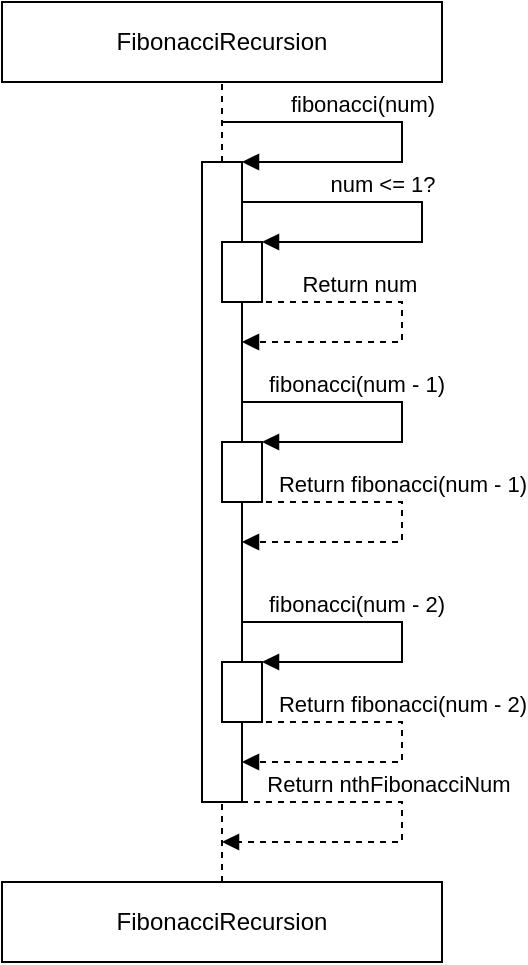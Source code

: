 <mxfile version="22.1.16" type="device">
  <diagram name="Page-1" id="JL7elCIDcLRm02fQxY-J">
    <mxGraphModel dx="1434" dy="738" grid="1" gridSize="10" guides="1" tooltips="1" connect="1" arrows="1" fold="1" page="1" pageScale="1" pageWidth="850" pageHeight="1100" math="0" shadow="0">
      <root>
        <mxCell id="0" />
        <mxCell id="1" parent="0" />
        <mxCell id="yQOoCjLc6JBQN-tkHi3r-1" value="FibonacciRecursion" style="rounded=0;whiteSpace=wrap;html=1;" vertex="1" parent="1">
          <mxGeometry x="300" y="80" width="220" height="40" as="geometry" />
        </mxCell>
        <mxCell id="yQOoCjLc6JBQN-tkHi3r-2" value="" style="html=1;points=[[0,0,0,0,5],[0,1,0,0,-5],[1,0,0,0,5],[1,1,0,0,-5]];perimeter=orthogonalPerimeter;outlineConnect=0;targetShapes=umlLifeline;portConstraint=eastwest;newEdgeStyle={&quot;curved&quot;:0,&quot;rounded&quot;:0};" vertex="1" parent="1">
          <mxGeometry x="400" y="160" width="20" height="320" as="geometry" />
        </mxCell>
        <mxCell id="yQOoCjLc6JBQN-tkHi3r-3" value="fibonacci(num - 1)" style="html=1;verticalAlign=bottom;endArrow=block;curved=0;rounded=0;" edge="1" parent="1">
          <mxGeometry x="-0.333" width="80" relative="1" as="geometry">
            <mxPoint x="420" y="280" as="sourcePoint" />
            <mxPoint x="430" y="300" as="targetPoint" />
            <Array as="points">
              <mxPoint x="460" y="280" />
              <mxPoint x="500" y="280" />
              <mxPoint x="500" y="300" />
            </Array>
            <mxPoint as="offset" />
          </mxGeometry>
        </mxCell>
        <mxCell id="yQOoCjLc6JBQN-tkHi3r-4" value="" style="html=1;points=[[0,0,0,0,5],[0,1,0,0,-5],[1,0,0,0,5],[1,1,0,0,-5]];perimeter=orthogonalPerimeter;outlineConnect=0;targetShapes=umlLifeline;portConstraint=eastwest;newEdgeStyle={&quot;curved&quot;:0,&quot;rounded&quot;:0};" vertex="1" parent="1">
          <mxGeometry x="410" y="200" width="20" height="30" as="geometry" />
        </mxCell>
        <mxCell id="yQOoCjLc6JBQN-tkHi3r-5" value="fibonacci(num)" style="html=1;verticalAlign=bottom;endArrow=block;curved=0;rounded=0;" edge="1" parent="1" target="yQOoCjLc6JBQN-tkHi3r-2">
          <mxGeometry x="-0.263" width="80" relative="1" as="geometry">
            <mxPoint x="410" y="140" as="sourcePoint" />
            <mxPoint x="430" y="170" as="targetPoint" />
            <Array as="points">
              <mxPoint x="500" y="140" />
              <mxPoint x="500" y="160" />
              <mxPoint x="430" y="160" />
            </Array>
            <mxPoint as="offset" />
          </mxGeometry>
        </mxCell>
        <mxCell id="yQOoCjLc6JBQN-tkHi3r-6" value="" style="endArrow=none;dashed=1;html=1;rounded=0;" edge="1" parent="1" source="yQOoCjLc6JBQN-tkHi3r-2">
          <mxGeometry width="50" height="50" relative="1" as="geometry">
            <mxPoint x="360" y="130" as="sourcePoint" />
            <mxPoint x="410" y="120" as="targetPoint" />
          </mxGeometry>
        </mxCell>
        <mxCell id="yQOoCjLc6JBQN-tkHi3r-11" value="Return num&amp;nbsp;" style="html=1;verticalAlign=bottom;endArrow=block;curved=0;rounded=0;dashed=1;" edge="1" parent="1" target="yQOoCjLc6JBQN-tkHi3r-2">
          <mxGeometry x="-0.333" width="80" relative="1" as="geometry">
            <mxPoint x="420" y="230" as="sourcePoint" />
            <mxPoint x="420" y="270" as="targetPoint" />
            <Array as="points">
              <mxPoint x="470" y="230" />
              <mxPoint x="500" y="230" />
              <mxPoint x="500" y="250" />
              <mxPoint x="460" y="250" />
            </Array>
            <mxPoint as="offset" />
          </mxGeometry>
        </mxCell>
        <mxCell id="yQOoCjLc6JBQN-tkHi3r-20" value="" style="html=1;points=[[0,0,0,0,5],[0,1,0,0,-5],[1,0,0,0,5],[1,1,0,0,-5]];perimeter=orthogonalPerimeter;outlineConnect=0;targetShapes=umlLifeline;portConstraint=eastwest;newEdgeStyle={&quot;curved&quot;:0,&quot;rounded&quot;:0};" vertex="1" parent="1">
          <mxGeometry x="410" y="300" width="20" height="30" as="geometry" />
        </mxCell>
        <mxCell id="yQOoCjLc6JBQN-tkHi3r-21" value="Return fibonacci(num - 1)" style="html=1;verticalAlign=bottom;endArrow=block;curved=0;rounded=0;dashed=1;" edge="1" parent="1" target="yQOoCjLc6JBQN-tkHi3r-2">
          <mxGeometry x="-0.113" width="80" relative="1" as="geometry">
            <mxPoint x="420" y="330" as="sourcePoint" />
            <mxPoint x="420" y="370" as="targetPoint" />
            <Array as="points">
              <mxPoint x="500" y="330" />
              <mxPoint x="500" y="350" />
            </Array>
            <mxPoint as="offset" />
          </mxGeometry>
        </mxCell>
        <mxCell id="yQOoCjLc6JBQN-tkHi3r-22" value="" style="html=1;points=[[0,0,0,0,5],[0,1,0,0,-5],[1,0,0,0,5],[1,1,0,0,-5]];perimeter=orthogonalPerimeter;outlineConnect=0;targetShapes=umlLifeline;portConstraint=eastwest;newEdgeStyle={&quot;curved&quot;:0,&quot;rounded&quot;:0};" vertex="1" parent="1">
          <mxGeometry x="410" y="410" width="20" height="30" as="geometry" />
        </mxCell>
        <mxCell id="yQOoCjLc6JBQN-tkHi3r-23" value="fibonacci(num - 2)" style="html=1;verticalAlign=bottom;endArrow=block;curved=0;rounded=0;" edge="1" parent="1" target="yQOoCjLc6JBQN-tkHi3r-22">
          <mxGeometry x="-0.333" width="80" relative="1" as="geometry">
            <mxPoint x="420" y="390" as="sourcePoint" />
            <mxPoint x="430" y="430" as="targetPoint" />
            <Array as="points">
              <mxPoint x="500" y="390" />
              <mxPoint x="500" y="410" />
            </Array>
            <mxPoint as="offset" />
          </mxGeometry>
        </mxCell>
        <mxCell id="yQOoCjLc6JBQN-tkHi3r-24" value="Return fibonacci(num - 2)" style="html=1;verticalAlign=bottom;endArrow=block;curved=0;rounded=0;dashed=1;" edge="1" parent="1">
          <mxGeometry x="-0.111" width="80" relative="1" as="geometry">
            <mxPoint x="420" y="440" as="sourcePoint" />
            <mxPoint x="420" y="460" as="targetPoint" />
            <Array as="points">
              <mxPoint x="500" y="440" />
              <mxPoint x="500" y="460" />
            </Array>
            <mxPoint as="offset" />
          </mxGeometry>
        </mxCell>
        <mxCell id="yQOoCjLc6JBQN-tkHi3r-30" value="Return&amp;nbsp;nthFibonacciNum" style="html=1;verticalAlign=bottom;endArrow=block;curved=0;rounded=0;dashed=1;" edge="1" parent="1">
          <mxGeometry x="-0.238" width="80" relative="1" as="geometry">
            <mxPoint x="420" y="480" as="sourcePoint" />
            <mxPoint x="410" y="500" as="targetPoint" />
            <Array as="points">
              <mxPoint x="500" y="480" />
              <mxPoint x="500" y="500" />
            </Array>
            <mxPoint as="offset" />
          </mxGeometry>
        </mxCell>
        <mxCell id="yQOoCjLc6JBQN-tkHi3r-31" value="" style="endArrow=none;dashed=1;html=1;rounded=0;" edge="1" parent="1" target="yQOoCjLc6JBQN-tkHi3r-2">
          <mxGeometry width="50" height="50" relative="1" as="geometry">
            <mxPoint x="410" y="520" as="sourcePoint" />
            <mxPoint x="410" y="930" as="targetPoint" />
          </mxGeometry>
        </mxCell>
        <mxCell id="yQOoCjLc6JBQN-tkHi3r-33" value="FibonacciRecursion" style="rounded=0;whiteSpace=wrap;html=1;" vertex="1" parent="1">
          <mxGeometry x="300" y="520" width="220" height="40" as="geometry" />
        </mxCell>
        <mxCell id="yQOoCjLc6JBQN-tkHi3r-34" value="num &amp;lt;= 1?" style="html=1;verticalAlign=bottom;endArrow=block;curved=0;rounded=0;" edge="1" parent="1">
          <mxGeometry x="-0.263" width="80" relative="1" as="geometry">
            <mxPoint x="420" y="180" as="sourcePoint" />
            <mxPoint x="430" y="200" as="targetPoint" />
            <Array as="points">
              <mxPoint x="510" y="180" />
              <mxPoint x="510" y="200" />
              <mxPoint x="440" y="200" />
            </Array>
            <mxPoint as="offset" />
          </mxGeometry>
        </mxCell>
      </root>
    </mxGraphModel>
  </diagram>
</mxfile>
